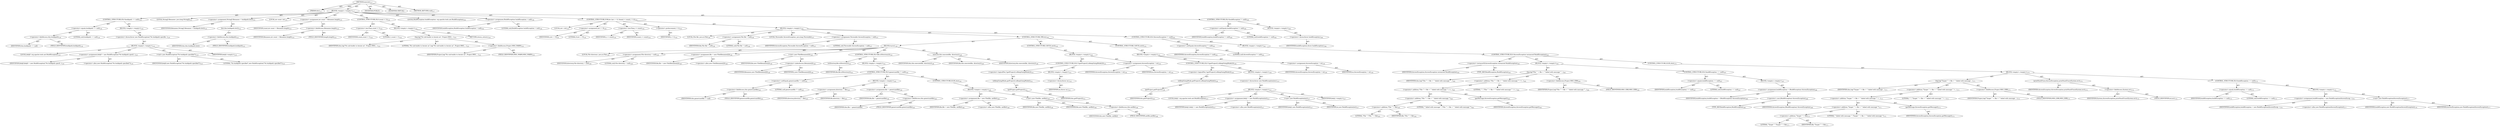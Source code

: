 digraph "execute" {  
"111669149696" [label = <(METHOD,execute)<SUB>117</SUB>> ]
"115964116992" [label = <(PARAM,this)<SUB>117</SUB>> ]
"25769803776" [label = <(BLOCK,&lt;empty&gt;,&lt;empty&gt;)<SUB>117</SUB>> ]
"47244640256" [label = <(CONTROL_STRUCTURE,IF,if (buildpath == null))<SUB>118</SUB>> ]
"30064771072" [label = <(&lt;operator&gt;.equals,buildpath == null)<SUB>118</SUB>> ]
"30064771073" [label = <(&lt;operator&gt;.fieldAccess,this.buildpath)<SUB>118</SUB>> ]
"68719476764" [label = <(IDENTIFIER,this,buildpath == null)> ]
"55834574848" [label = <(FIELD_IDENTIFIER,buildpath,buildpath)<SUB>118</SUB>> ]
"90194313216" [label = <(LITERAL,null,buildpath == null)<SUB>118</SUB>> ]
"25769803777" [label = <(BLOCK,&lt;empty&gt;,&lt;empty&gt;)<SUB>118</SUB>> ]
"30064771074" [label = <(&lt;operator&gt;.throw,throw new BuildException(&quot;No buildpath specifie...)<SUB>119</SUB>> ]
"25769803778" [label = <(BLOCK,&lt;empty&gt;,&lt;empty&gt;)<SUB>119</SUB>> ]
"94489280512" [label = <(LOCAL,$obj0: org.apache.tools.ant.BuildException)<SUB>119</SUB>> ]
"30064771075" [label = <(&lt;operator&gt;.assignment,$obj0 = new BuildException(&quot;No buildpath specif...)<SUB>119</SUB>> ]
"68719476765" [label = <(IDENTIFIER,$obj0,$obj0 = new BuildException(&quot;No buildpath specif...)<SUB>119</SUB>> ]
"30064771076" [label = <(&lt;operator&gt;.alloc,new BuildException(&quot;No buildpath specified&quot;))<SUB>119</SUB>> ]
"30064771077" [label = <(&lt;init&gt;,new BuildException(&quot;No buildpath specified&quot;))<SUB>119</SUB>> ]
"68719476766" [label = <(IDENTIFIER,$obj0,new BuildException(&quot;No buildpath specified&quot;))<SUB>119</SUB>> ]
"90194313217" [label = <(LITERAL,&quot;No buildpath specified&quot;,new BuildException(&quot;No buildpath specified&quot;))<SUB>119</SUB>> ]
"68719476767" [label = <(IDENTIFIER,$obj0,&lt;empty&gt;)<SUB>119</SUB>> ]
"94489280513" [label = <(LOCAL,String[] filenames: java.lang.String[])<SUB>122</SUB>> ]
"30064771078" [label = <(&lt;operator&gt;.assignment,String[] filenames = buildpath.list())<SUB>122</SUB>> ]
"68719476768" [label = <(IDENTIFIER,filenames,String[] filenames = buildpath.list())<SUB>122</SUB>> ]
"30064771079" [label = <(list,this.buildpath.list())<SUB>122</SUB>> ]
"30064771080" [label = <(&lt;operator&gt;.fieldAccess,this.buildpath)<SUB>122</SUB>> ]
"68719476769" [label = <(IDENTIFIER,this,this.buildpath.list())> ]
"55834574849" [label = <(FIELD_IDENTIFIER,buildpath,buildpath)<SUB>122</SUB>> ]
"94489280514" [label = <(LOCAL,int count: int)<SUB>123</SUB>> ]
"30064771081" [label = <(&lt;operator&gt;.assignment,int count = filenames.length)<SUB>123</SUB>> ]
"68719476770" [label = <(IDENTIFIER,count,int count = filenames.length)<SUB>123</SUB>> ]
"30064771082" [label = <(&lt;operator&gt;.fieldAccess,filenames.length)<SUB>123</SUB>> ]
"68719476771" [label = <(IDENTIFIER,filenames,int count = filenames.length)<SUB>123</SUB>> ]
"55834574850" [label = <(FIELD_IDENTIFIER,length,length)<SUB>123</SUB>> ]
"47244640257" [label = <(CONTROL_STRUCTURE,IF,if (count &lt; 1))<SUB>124</SUB>> ]
"30064771083" [label = <(&lt;operator&gt;.lessThan,count &lt; 1)<SUB>124</SUB>> ]
"68719476772" [label = <(IDENTIFIER,count,count &lt; 1)<SUB>124</SUB>> ]
"90194313218" [label = <(LITERAL,1,count &lt; 1)<SUB>124</SUB>> ]
"25769803779" [label = <(BLOCK,&lt;empty&gt;,&lt;empty&gt;)<SUB>124</SUB>> ]
"30064771084" [label = <(log,log(&quot;No sub-builds to iterate on&quot;, Project.MSG_...)<SUB>125</SUB>> ]
"68719476736" [label = <(IDENTIFIER,this,log(&quot;No sub-builds to iterate on&quot;, Project.MSG_...)<SUB>125</SUB>> ]
"90194313219" [label = <(LITERAL,&quot;No sub-builds to iterate on&quot;,log(&quot;No sub-builds to iterate on&quot;, Project.MSG_...)<SUB>125</SUB>> ]
"30064771085" [label = <(&lt;operator&gt;.fieldAccess,Project.MSG_WARN)<SUB>125</SUB>> ]
"68719476773" [label = <(IDENTIFIER,Project,log(&quot;No sub-builds to iterate on&quot;, Project.MSG_...)<SUB>125</SUB>> ]
"55834574851" [label = <(FIELD_IDENTIFIER,MSG_WARN,MSG_WARN)<SUB>125</SUB>> ]
"146028888064" [label = <(RETURN,return;,return;)<SUB>126</SUB>> ]
"94489280515" [label = <(LOCAL,BuildException buildException: org.apache.tools.ant.BuildException)<SUB>134</SUB>> ]
"30064771086" [label = <(&lt;operator&gt;.assignment,BuildException buildException = null)<SUB>134</SUB>> ]
"68719476774" [label = <(IDENTIFIER,buildException,BuildException buildException = null)<SUB>134</SUB>> ]
"90194313220" [label = <(LITERAL,null,BuildException buildException = null)<SUB>134</SUB>> ]
"47244640258" [label = <(CONTROL_STRUCTURE,FOR,for (int i = 0; Some(i &lt; count); ++i))<SUB>135</SUB>> ]
"94489280516" [label = <(LOCAL,int i: int)<SUB>135</SUB>> ]
"30064771087" [label = <(&lt;operator&gt;.assignment,int i = 0)<SUB>135</SUB>> ]
"68719476775" [label = <(IDENTIFIER,i,int i = 0)<SUB>135</SUB>> ]
"90194313221" [label = <(LITERAL,0,int i = 0)<SUB>135</SUB>> ]
"30064771088" [label = <(&lt;operator&gt;.lessThan,i &lt; count)<SUB>135</SUB>> ]
"68719476776" [label = <(IDENTIFIER,i,i &lt; count)<SUB>135</SUB>> ]
"68719476777" [label = <(IDENTIFIER,count,i &lt; count)<SUB>135</SUB>> ]
"30064771089" [label = <(&lt;operator&gt;.preIncrement,++i)<SUB>135</SUB>> ]
"68719476778" [label = <(IDENTIFIER,i,++i)<SUB>135</SUB>> ]
"25769803780" [label = <(BLOCK,&lt;empty&gt;,&lt;empty&gt;)<SUB>135</SUB>> ]
"94489280517" [label = <(LOCAL,File file: java.io.File)<SUB>136</SUB>> ]
"30064771090" [label = <(&lt;operator&gt;.assignment,File file = null)<SUB>136</SUB>> ]
"68719476779" [label = <(IDENTIFIER,file,File file = null)<SUB>136</SUB>> ]
"90194313222" [label = <(LITERAL,null,File file = null)<SUB>136</SUB>> ]
"94489280518" [label = <(LOCAL,Throwable thrownException: java.lang.Throwable)<SUB>137</SUB>> ]
"30064771091" [label = <(&lt;operator&gt;.assignment,Throwable thrownException = null)<SUB>137</SUB>> ]
"68719476780" [label = <(IDENTIFIER,thrownException,Throwable thrownException = null)<SUB>137</SUB>> ]
"90194313223" [label = <(LITERAL,null,Throwable thrownException = null)<SUB>137</SUB>> ]
"47244640259" [label = <(CONTROL_STRUCTURE,TRY,try)<SUB>138</SUB>> ]
"25769803781" [label = <(BLOCK,try,try)<SUB>138</SUB>> ]
"94489280519" [label = <(LOCAL,File directory: java.io.File)<SUB>139</SUB>> ]
"30064771092" [label = <(&lt;operator&gt;.assignment,File directory = null)<SUB>139</SUB>> ]
"68719476781" [label = <(IDENTIFIER,directory,File directory = null)<SUB>139</SUB>> ]
"90194313224" [label = <(LITERAL,null,File directory = null)<SUB>139</SUB>> ]
"30064771093" [label = <(&lt;operator&gt;.assignment,file = new File(filenames[i]))<SUB>140</SUB>> ]
"68719476782" [label = <(IDENTIFIER,file,file = new File(filenames[i]))<SUB>140</SUB>> ]
"30064771094" [label = <(&lt;operator&gt;.alloc,new File(filenames[i]))<SUB>140</SUB>> ]
"30064771095" [label = <(&lt;init&gt;,new File(filenames[i]))<SUB>140</SUB>> ]
"68719476783" [label = <(IDENTIFIER,file,new File(filenames[i]))<SUB>140</SUB>> ]
"30064771096" [label = <(&lt;operator&gt;.indexAccess,filenames[i])<SUB>140</SUB>> ]
"68719476784" [label = <(IDENTIFIER,filenames,new File(filenames[i]))<SUB>140</SUB>> ]
"68719476785" [label = <(IDENTIFIER,i,new File(filenames[i]))<SUB>140</SUB>> ]
"47244640260" [label = <(CONTROL_STRUCTURE,IF,if (file.isDirectory()))<SUB>141</SUB>> ]
"30064771097" [label = <(isDirectory,file.isDirectory())<SUB>141</SUB>> ]
"68719476786" [label = <(IDENTIFIER,file,file.isDirectory())<SUB>141</SUB>> ]
"25769803782" [label = <(BLOCK,&lt;empty&gt;,&lt;empty&gt;)<SUB>141</SUB>> ]
"47244640261" [label = <(CONTROL_STRUCTURE,IF,if (genericantfile != null))<SUB>142</SUB>> ]
"30064771098" [label = <(&lt;operator&gt;.notEquals,genericantfile != null)<SUB>142</SUB>> ]
"30064771099" [label = <(&lt;operator&gt;.fieldAccess,this.genericantfile)<SUB>142</SUB>> ]
"68719476787" [label = <(IDENTIFIER,this,genericantfile != null)> ]
"55834574852" [label = <(FIELD_IDENTIFIER,genericantfile,genericantfile)<SUB>142</SUB>> ]
"90194313225" [label = <(LITERAL,null,genericantfile != null)<SUB>142</SUB>> ]
"25769803783" [label = <(BLOCK,&lt;empty&gt;,&lt;empty&gt;)<SUB>142</SUB>> ]
"30064771100" [label = <(&lt;operator&gt;.assignment,directory = file)<SUB>143</SUB>> ]
"68719476788" [label = <(IDENTIFIER,directory,directory = file)<SUB>143</SUB>> ]
"68719476789" [label = <(IDENTIFIER,file,directory = file)<SUB>143</SUB>> ]
"30064771101" [label = <(&lt;operator&gt;.assignment,file = genericantfile)<SUB>144</SUB>> ]
"68719476790" [label = <(IDENTIFIER,file,file = genericantfile)<SUB>144</SUB>> ]
"30064771102" [label = <(&lt;operator&gt;.fieldAccess,this.genericantfile)<SUB>144</SUB>> ]
"68719476791" [label = <(IDENTIFIER,this,file = genericantfile)> ]
"55834574853" [label = <(FIELD_IDENTIFIER,genericantfile,genericantfile)<SUB>144</SUB>> ]
"47244640262" [label = <(CONTROL_STRUCTURE,ELSE,else)<SUB>145</SUB>> ]
"25769803784" [label = <(BLOCK,&lt;empty&gt;,&lt;empty&gt;)<SUB>145</SUB>> ]
"30064771103" [label = <(&lt;operator&gt;.assignment,file = new File(file, antfile))<SUB>146</SUB>> ]
"68719476792" [label = <(IDENTIFIER,file,file = new File(file, antfile))<SUB>146</SUB>> ]
"30064771104" [label = <(&lt;operator&gt;.alloc,new File(file, antfile))<SUB>146</SUB>> ]
"30064771105" [label = <(&lt;init&gt;,new File(file, antfile))<SUB>146</SUB>> ]
"68719476793" [label = <(IDENTIFIER,file,new File(file, antfile))<SUB>146</SUB>> ]
"68719476794" [label = <(IDENTIFIER,file,new File(file, antfile))<SUB>146</SUB>> ]
"30064771106" [label = <(&lt;operator&gt;.fieldAccess,this.antfile)<SUB>146</SUB>> ]
"68719476795" [label = <(IDENTIFIER,this,new File(file, antfile))> ]
"55834574854" [label = <(FIELD_IDENTIFIER,antfile,antfile)<SUB>146</SUB>> ]
"30064771107" [label = <(execute,this.execute(file, directory))<SUB>149</SUB>> ]
"68719476737" [label = <(IDENTIFIER,this,this.execute(file, directory))<SUB>149</SUB>> ]
"68719476796" [label = <(IDENTIFIER,file,this.execute(file, directory))<SUB>149</SUB>> ]
"68719476797" [label = <(IDENTIFIER,directory,this.execute(file, directory))<SUB>149</SUB>> ]
"47244640263" [label = <(CONTROL_STRUCTURE,CATCH,catch)<SUB>150</SUB>> ]
"25769803785" [label = <(BLOCK,&lt;empty&gt;,&lt;empty&gt;)<SUB>150</SUB>> ]
"47244640264" [label = <(CONTROL_STRUCTURE,IF,if (!(getProject().isKeepGoingMode())))<SUB>151</SUB>> ]
"30064771108" [label = <(&lt;operator&gt;.logicalNot,!(getProject().isKeepGoingMode()))<SUB>151</SUB>> ]
"30064771109" [label = <(isKeepGoingMode,getProject().isKeepGoingMode())<SUB>151</SUB>> ]
"30064771110" [label = <(getProject,getProject())<SUB>151</SUB>> ]
"68719476738" [label = <(IDENTIFIER,this,getProject())<SUB>151</SUB>> ]
"25769803786" [label = <(BLOCK,&lt;empty&gt;,&lt;empty&gt;)<SUB>151</SUB>> ]
"30064771111" [label = <(&lt;operator&gt;.throw,throw ex;)<SUB>152</SUB>> ]
"68719476798" [label = <(IDENTIFIER,ex,throw ex;)<SUB>152</SUB>> ]
"30064771112" [label = <(&lt;operator&gt;.assignment,thrownException = ex)<SUB>154</SUB>> ]
"68719476799" [label = <(IDENTIFIER,thrownException,thrownException = ex)<SUB>154</SUB>> ]
"68719476800" [label = <(IDENTIFIER,ex,thrownException = ex)<SUB>154</SUB>> ]
"47244640265" [label = <(CONTROL_STRUCTURE,CATCH,catch)<SUB>155</SUB>> ]
"25769803787" [label = <(BLOCK,&lt;empty&gt;,&lt;empty&gt;)<SUB>155</SUB>> ]
"47244640266" [label = <(CONTROL_STRUCTURE,IF,if (!(getProject().isKeepGoingMode())))<SUB>156</SUB>> ]
"30064771113" [label = <(&lt;operator&gt;.logicalNot,!(getProject().isKeepGoingMode()))<SUB>156</SUB>> ]
"30064771114" [label = <(isKeepGoingMode,getProject().isKeepGoingMode())<SUB>156</SUB>> ]
"30064771115" [label = <(getProject,getProject())<SUB>156</SUB>> ]
"68719476739" [label = <(IDENTIFIER,this,getProject())<SUB>156</SUB>> ]
"25769803788" [label = <(BLOCK,&lt;empty&gt;,&lt;empty&gt;)<SUB>156</SUB>> ]
"30064771116" [label = <(&lt;operator&gt;.throw,throw new BuildException(ex);)<SUB>157</SUB>> ]
"25769803789" [label = <(BLOCK,&lt;empty&gt;,&lt;empty&gt;)<SUB>157</SUB>> ]
"94489280520" [label = <(LOCAL,$obj1: org.apache.tools.ant.BuildException)<SUB>157</SUB>> ]
"30064771117" [label = <(&lt;operator&gt;.assignment,$obj1 = new BuildException(ex))<SUB>157</SUB>> ]
"68719476801" [label = <(IDENTIFIER,$obj1,$obj1 = new BuildException(ex))<SUB>157</SUB>> ]
"30064771118" [label = <(&lt;operator&gt;.alloc,new BuildException(ex))<SUB>157</SUB>> ]
"30064771119" [label = <(&lt;init&gt;,new BuildException(ex))<SUB>157</SUB>> ]
"68719476802" [label = <(IDENTIFIER,$obj1,new BuildException(ex))<SUB>157</SUB>> ]
"68719476803" [label = <(IDENTIFIER,ex,new BuildException(ex))<SUB>157</SUB>> ]
"68719476804" [label = <(IDENTIFIER,$obj1,&lt;empty&gt;)<SUB>157</SUB>> ]
"30064771120" [label = <(&lt;operator&gt;.assignment,thrownException = ex)<SUB>159</SUB>> ]
"68719476805" [label = <(IDENTIFIER,thrownException,thrownException = ex)<SUB>159</SUB>> ]
"68719476806" [label = <(IDENTIFIER,ex,thrownException = ex)<SUB>159</SUB>> ]
"47244640267" [label = <(CONTROL_STRUCTURE,IF,if (thrownException != null))<SUB>161</SUB>> ]
"30064771121" [label = <(&lt;operator&gt;.notEquals,thrownException != null)<SUB>161</SUB>> ]
"68719476807" [label = <(IDENTIFIER,thrownException,thrownException != null)<SUB>161</SUB>> ]
"90194313226" [label = <(LITERAL,null,thrownException != null)<SUB>161</SUB>> ]
"25769803790" [label = <(BLOCK,&lt;empty&gt;,&lt;empty&gt;)<SUB>161</SUB>> ]
"47244640268" [label = <(CONTROL_STRUCTURE,IF,if (thrownException instanceof BuildException))<SUB>162</SUB>> ]
"30064771122" [label = <(&lt;operator&gt;.instanceOf,thrownException instanceof BuildException)<SUB>162</SUB>> ]
"68719476808" [label = <(IDENTIFIER,thrownException,thrownException instanceof BuildException)<SUB>162</SUB>> ]
"180388626432" [label = <(TYPE_REF,BuildException,BuildException)<SUB>162</SUB>> ]
"25769803791" [label = <(BLOCK,&lt;empty&gt;,&lt;empty&gt;)<SUB>162</SUB>> ]
"30064771123" [label = <(log,log(&quot;File '&quot; + file + &quot;' failed with message '&quot;...)<SUB>163</SUB>> ]
"68719476740" [label = <(IDENTIFIER,this,log(&quot;File '&quot; + file + &quot;' failed with message '&quot;...)<SUB>163</SUB>> ]
"30064771124" [label = <(&lt;operator&gt;.addition,&quot;File '&quot; + file + &quot;' failed with message '&quot; + t...)<SUB>163</SUB>> ]
"30064771125" [label = <(&lt;operator&gt;.addition,&quot;File '&quot; + file + &quot;' failed with message '&quot; + t...)<SUB>163</SUB>> ]
"30064771126" [label = <(&lt;operator&gt;.addition,&quot;File '&quot; + file + &quot;' failed with message '&quot;)<SUB>163</SUB>> ]
"30064771127" [label = <(&lt;operator&gt;.addition,&quot;File '&quot; + file)<SUB>163</SUB>> ]
"90194313227" [label = <(LITERAL,&quot;File '&quot;,&quot;File '&quot; + file)<SUB>163</SUB>> ]
"68719476809" [label = <(IDENTIFIER,file,&quot;File '&quot; + file)<SUB>163</SUB>> ]
"90194313228" [label = <(LITERAL,&quot;' failed with message '&quot;,&quot;File '&quot; + file + &quot;' failed with message '&quot;)<SUB>164</SUB>> ]
"30064771128" [label = <(getMessage,thrownException.getMessage())<SUB>165</SUB>> ]
"68719476810" [label = <(IDENTIFIER,thrownException,thrownException.getMessage())<SUB>165</SUB>> ]
"90194313229" [label = <(LITERAL,&quot;'.&quot;,&quot;File '&quot; + file + &quot;' failed with message '&quot; + t...)<SUB>165</SUB>> ]
"30064771129" [label = <(&lt;operator&gt;.fieldAccess,Project.MSG_ERR)<SUB>165</SUB>> ]
"68719476811" [label = <(IDENTIFIER,Project,log(&quot;File '&quot; + file + &quot;' failed with message '&quot;...)<SUB>165</SUB>> ]
"55834574855" [label = <(FIELD_IDENTIFIER,MSG_ERR,MSG_ERR)<SUB>165</SUB>> ]
"47244640269" [label = <(CONTROL_STRUCTURE,IF,if (buildException == null))<SUB>167</SUB>> ]
"30064771130" [label = <(&lt;operator&gt;.equals,buildException == null)<SUB>167</SUB>> ]
"68719476812" [label = <(IDENTIFIER,buildException,buildException == null)<SUB>167</SUB>> ]
"90194313230" [label = <(LITERAL,null,buildException == null)<SUB>167</SUB>> ]
"25769803792" [label = <(BLOCK,&lt;empty&gt;,&lt;empty&gt;)<SUB>167</SUB>> ]
"30064771131" [label = <(&lt;operator&gt;.assignment,buildException = (BuildException) thrownException)<SUB>168</SUB>> ]
"68719476813" [label = <(IDENTIFIER,buildException,buildException = (BuildException) thrownException)<SUB>168</SUB>> ]
"30064771132" [label = <(&lt;operator&gt;.cast,(BuildException) thrownException)<SUB>168</SUB>> ]
"180388626433" [label = <(TYPE_REF,BuildException,BuildException)<SUB>168</SUB>> ]
"68719476814" [label = <(IDENTIFIER,thrownException,(BuildException) thrownException)<SUB>168</SUB>> ]
"47244640270" [label = <(CONTROL_STRUCTURE,ELSE,else)<SUB>170</SUB>> ]
"25769803793" [label = <(BLOCK,&lt;empty&gt;,&lt;empty&gt;)<SUB>170</SUB>> ]
"30064771133" [label = <(log,log(&quot;Target '&quot; + file + &quot;' failed with message ...)<SUB>171</SUB>> ]
"68719476741" [label = <(IDENTIFIER,this,log(&quot;Target '&quot; + file + &quot;' failed with message ...)<SUB>171</SUB>> ]
"30064771134" [label = <(&lt;operator&gt;.addition,&quot;Target '&quot; + file + &quot;' failed with message '&quot; +...)<SUB>171</SUB>> ]
"30064771135" [label = <(&lt;operator&gt;.addition,&quot;Target '&quot; + file + &quot;' failed with message '&quot; +...)<SUB>171</SUB>> ]
"30064771136" [label = <(&lt;operator&gt;.addition,&quot;Target '&quot; + file + &quot;' failed with message '&quot;)<SUB>171</SUB>> ]
"30064771137" [label = <(&lt;operator&gt;.addition,&quot;Target '&quot; + file)<SUB>171</SUB>> ]
"90194313231" [label = <(LITERAL,&quot;Target '&quot;,&quot;Target '&quot; + file)<SUB>171</SUB>> ]
"68719476815" [label = <(IDENTIFIER,file,&quot;Target '&quot; + file)<SUB>171</SUB>> ]
"90194313232" [label = <(LITERAL,&quot;' failed with message '&quot;,&quot;Target '&quot; + file + &quot;' failed with message '&quot;)<SUB>172</SUB>> ]
"30064771138" [label = <(getMessage,thrownException.getMessage())<SUB>173</SUB>> ]
"68719476816" [label = <(IDENTIFIER,thrownException,thrownException.getMessage())<SUB>173</SUB>> ]
"90194313233" [label = <(LITERAL,&quot;'.&quot;,&quot;Target '&quot; + file + &quot;' failed with message '&quot; +...)<SUB>173</SUB>> ]
"30064771139" [label = <(&lt;operator&gt;.fieldAccess,Project.MSG_ERR)<SUB>173</SUB>> ]
"68719476817" [label = <(IDENTIFIER,Project,log(&quot;Target '&quot; + file + &quot;' failed with message ...)<SUB>173</SUB>> ]
"55834574856" [label = <(FIELD_IDENTIFIER,MSG_ERR,MSG_ERR)<SUB>173</SUB>> ]
"30064771140" [label = <(printStackTrace,thrownException.printStackTrace(System.err))<SUB>174</SUB>> ]
"68719476818" [label = <(IDENTIFIER,thrownException,thrownException.printStackTrace(System.err))<SUB>174</SUB>> ]
"30064771141" [label = <(&lt;operator&gt;.fieldAccess,System.err)<SUB>174</SUB>> ]
"68719476819" [label = <(IDENTIFIER,System,thrownException.printStackTrace(System.err))<SUB>174</SUB>> ]
"55834574857" [label = <(FIELD_IDENTIFIER,err,err)<SUB>174</SUB>> ]
"47244640271" [label = <(CONTROL_STRUCTURE,IF,if (buildException == null))<SUB>175</SUB>> ]
"30064771142" [label = <(&lt;operator&gt;.equals,buildException == null)<SUB>175</SUB>> ]
"68719476820" [label = <(IDENTIFIER,buildException,buildException == null)<SUB>175</SUB>> ]
"90194313234" [label = <(LITERAL,null,buildException == null)<SUB>175</SUB>> ]
"25769803794" [label = <(BLOCK,&lt;empty&gt;,&lt;empty&gt;)<SUB>175</SUB>> ]
"30064771143" [label = <(&lt;operator&gt;.assignment,buildException = new BuildException(thrownExcep...)<SUB>176</SUB>> ]
"68719476821" [label = <(IDENTIFIER,buildException,buildException = new BuildException(thrownExcep...)<SUB>176</SUB>> ]
"30064771144" [label = <(&lt;operator&gt;.alloc,new BuildException(thrownException))<SUB>177</SUB>> ]
"30064771145" [label = <(&lt;init&gt;,new BuildException(thrownException))<SUB>177</SUB>> ]
"68719476822" [label = <(IDENTIFIER,buildException,new BuildException(thrownException))<SUB>176</SUB>> ]
"68719476823" [label = <(IDENTIFIER,thrownException,new BuildException(thrownException))<SUB>177</SUB>> ]
"47244640272" [label = <(CONTROL_STRUCTURE,IF,if (buildException != null))<SUB>183</SUB>> ]
"30064771146" [label = <(&lt;operator&gt;.notEquals,buildException != null)<SUB>183</SUB>> ]
"68719476824" [label = <(IDENTIFIER,buildException,buildException != null)<SUB>183</SUB>> ]
"90194313235" [label = <(LITERAL,null,buildException != null)<SUB>183</SUB>> ]
"25769803795" [label = <(BLOCK,&lt;empty&gt;,&lt;empty&gt;)<SUB>183</SUB>> ]
"30064771147" [label = <(&lt;operator&gt;.throw,throw buildException;)<SUB>184</SUB>> ]
"68719476825" [label = <(IDENTIFIER,buildException,throw buildException;)<SUB>184</SUB>> ]
"133143986187" [label = <(MODIFIER,PUBLIC)> ]
"133143986188" [label = <(MODIFIER,VIRTUAL)> ]
"128849018880" [label = <(METHOD_RETURN,void)<SUB>117</SUB>> ]
  "111669149696" -> "115964116992"  [ label = "AST: "] 
  "111669149696" -> "25769803776"  [ label = "AST: "] 
  "111669149696" -> "133143986187"  [ label = "AST: "] 
  "111669149696" -> "133143986188"  [ label = "AST: "] 
  "111669149696" -> "128849018880"  [ label = "AST: "] 
  "25769803776" -> "47244640256"  [ label = "AST: "] 
  "25769803776" -> "94489280513"  [ label = "AST: "] 
  "25769803776" -> "30064771078"  [ label = "AST: "] 
  "25769803776" -> "94489280514"  [ label = "AST: "] 
  "25769803776" -> "30064771081"  [ label = "AST: "] 
  "25769803776" -> "47244640257"  [ label = "AST: "] 
  "25769803776" -> "94489280515"  [ label = "AST: "] 
  "25769803776" -> "30064771086"  [ label = "AST: "] 
  "25769803776" -> "47244640258"  [ label = "AST: "] 
  "25769803776" -> "47244640272"  [ label = "AST: "] 
  "47244640256" -> "30064771072"  [ label = "AST: "] 
  "47244640256" -> "25769803777"  [ label = "AST: "] 
  "30064771072" -> "30064771073"  [ label = "AST: "] 
  "30064771072" -> "90194313216"  [ label = "AST: "] 
  "30064771073" -> "68719476764"  [ label = "AST: "] 
  "30064771073" -> "55834574848"  [ label = "AST: "] 
  "25769803777" -> "30064771074"  [ label = "AST: "] 
  "30064771074" -> "25769803778"  [ label = "AST: "] 
  "25769803778" -> "94489280512"  [ label = "AST: "] 
  "25769803778" -> "30064771075"  [ label = "AST: "] 
  "25769803778" -> "30064771077"  [ label = "AST: "] 
  "25769803778" -> "68719476767"  [ label = "AST: "] 
  "30064771075" -> "68719476765"  [ label = "AST: "] 
  "30064771075" -> "30064771076"  [ label = "AST: "] 
  "30064771077" -> "68719476766"  [ label = "AST: "] 
  "30064771077" -> "90194313217"  [ label = "AST: "] 
  "30064771078" -> "68719476768"  [ label = "AST: "] 
  "30064771078" -> "30064771079"  [ label = "AST: "] 
  "30064771079" -> "30064771080"  [ label = "AST: "] 
  "30064771080" -> "68719476769"  [ label = "AST: "] 
  "30064771080" -> "55834574849"  [ label = "AST: "] 
  "30064771081" -> "68719476770"  [ label = "AST: "] 
  "30064771081" -> "30064771082"  [ label = "AST: "] 
  "30064771082" -> "68719476771"  [ label = "AST: "] 
  "30064771082" -> "55834574850"  [ label = "AST: "] 
  "47244640257" -> "30064771083"  [ label = "AST: "] 
  "47244640257" -> "25769803779"  [ label = "AST: "] 
  "30064771083" -> "68719476772"  [ label = "AST: "] 
  "30064771083" -> "90194313218"  [ label = "AST: "] 
  "25769803779" -> "30064771084"  [ label = "AST: "] 
  "25769803779" -> "146028888064"  [ label = "AST: "] 
  "30064771084" -> "68719476736"  [ label = "AST: "] 
  "30064771084" -> "90194313219"  [ label = "AST: "] 
  "30064771084" -> "30064771085"  [ label = "AST: "] 
  "30064771085" -> "68719476773"  [ label = "AST: "] 
  "30064771085" -> "55834574851"  [ label = "AST: "] 
  "30064771086" -> "68719476774"  [ label = "AST: "] 
  "30064771086" -> "90194313220"  [ label = "AST: "] 
  "47244640258" -> "94489280516"  [ label = "AST: "] 
  "47244640258" -> "30064771087"  [ label = "AST: "] 
  "47244640258" -> "30064771088"  [ label = "AST: "] 
  "47244640258" -> "30064771089"  [ label = "AST: "] 
  "47244640258" -> "25769803780"  [ label = "AST: "] 
  "30064771087" -> "68719476775"  [ label = "AST: "] 
  "30064771087" -> "90194313221"  [ label = "AST: "] 
  "30064771088" -> "68719476776"  [ label = "AST: "] 
  "30064771088" -> "68719476777"  [ label = "AST: "] 
  "30064771089" -> "68719476778"  [ label = "AST: "] 
  "25769803780" -> "94489280517"  [ label = "AST: "] 
  "25769803780" -> "30064771090"  [ label = "AST: "] 
  "25769803780" -> "94489280518"  [ label = "AST: "] 
  "25769803780" -> "30064771091"  [ label = "AST: "] 
  "25769803780" -> "47244640259"  [ label = "AST: "] 
  "25769803780" -> "47244640267"  [ label = "AST: "] 
  "30064771090" -> "68719476779"  [ label = "AST: "] 
  "30064771090" -> "90194313222"  [ label = "AST: "] 
  "30064771091" -> "68719476780"  [ label = "AST: "] 
  "30064771091" -> "90194313223"  [ label = "AST: "] 
  "47244640259" -> "25769803781"  [ label = "AST: "] 
  "47244640259" -> "47244640263"  [ label = "AST: "] 
  "47244640259" -> "47244640265"  [ label = "AST: "] 
  "25769803781" -> "94489280519"  [ label = "AST: "] 
  "25769803781" -> "30064771092"  [ label = "AST: "] 
  "25769803781" -> "30064771093"  [ label = "AST: "] 
  "25769803781" -> "30064771095"  [ label = "AST: "] 
  "25769803781" -> "47244640260"  [ label = "AST: "] 
  "25769803781" -> "30064771107"  [ label = "AST: "] 
  "30064771092" -> "68719476781"  [ label = "AST: "] 
  "30064771092" -> "90194313224"  [ label = "AST: "] 
  "30064771093" -> "68719476782"  [ label = "AST: "] 
  "30064771093" -> "30064771094"  [ label = "AST: "] 
  "30064771095" -> "68719476783"  [ label = "AST: "] 
  "30064771095" -> "30064771096"  [ label = "AST: "] 
  "30064771096" -> "68719476784"  [ label = "AST: "] 
  "30064771096" -> "68719476785"  [ label = "AST: "] 
  "47244640260" -> "30064771097"  [ label = "AST: "] 
  "47244640260" -> "25769803782"  [ label = "AST: "] 
  "30064771097" -> "68719476786"  [ label = "AST: "] 
  "25769803782" -> "47244640261"  [ label = "AST: "] 
  "47244640261" -> "30064771098"  [ label = "AST: "] 
  "47244640261" -> "25769803783"  [ label = "AST: "] 
  "47244640261" -> "47244640262"  [ label = "AST: "] 
  "30064771098" -> "30064771099"  [ label = "AST: "] 
  "30064771098" -> "90194313225"  [ label = "AST: "] 
  "30064771099" -> "68719476787"  [ label = "AST: "] 
  "30064771099" -> "55834574852"  [ label = "AST: "] 
  "25769803783" -> "30064771100"  [ label = "AST: "] 
  "25769803783" -> "30064771101"  [ label = "AST: "] 
  "30064771100" -> "68719476788"  [ label = "AST: "] 
  "30064771100" -> "68719476789"  [ label = "AST: "] 
  "30064771101" -> "68719476790"  [ label = "AST: "] 
  "30064771101" -> "30064771102"  [ label = "AST: "] 
  "30064771102" -> "68719476791"  [ label = "AST: "] 
  "30064771102" -> "55834574853"  [ label = "AST: "] 
  "47244640262" -> "25769803784"  [ label = "AST: "] 
  "25769803784" -> "30064771103"  [ label = "AST: "] 
  "25769803784" -> "30064771105"  [ label = "AST: "] 
  "30064771103" -> "68719476792"  [ label = "AST: "] 
  "30064771103" -> "30064771104"  [ label = "AST: "] 
  "30064771105" -> "68719476793"  [ label = "AST: "] 
  "30064771105" -> "68719476794"  [ label = "AST: "] 
  "30064771105" -> "30064771106"  [ label = "AST: "] 
  "30064771106" -> "68719476795"  [ label = "AST: "] 
  "30064771106" -> "55834574854"  [ label = "AST: "] 
  "30064771107" -> "68719476737"  [ label = "AST: "] 
  "30064771107" -> "68719476796"  [ label = "AST: "] 
  "30064771107" -> "68719476797"  [ label = "AST: "] 
  "47244640263" -> "25769803785"  [ label = "AST: "] 
  "25769803785" -> "47244640264"  [ label = "AST: "] 
  "25769803785" -> "30064771112"  [ label = "AST: "] 
  "47244640264" -> "30064771108"  [ label = "AST: "] 
  "47244640264" -> "25769803786"  [ label = "AST: "] 
  "30064771108" -> "30064771109"  [ label = "AST: "] 
  "30064771109" -> "30064771110"  [ label = "AST: "] 
  "30064771110" -> "68719476738"  [ label = "AST: "] 
  "25769803786" -> "30064771111"  [ label = "AST: "] 
  "30064771111" -> "68719476798"  [ label = "AST: "] 
  "30064771112" -> "68719476799"  [ label = "AST: "] 
  "30064771112" -> "68719476800"  [ label = "AST: "] 
  "47244640265" -> "25769803787"  [ label = "AST: "] 
  "25769803787" -> "47244640266"  [ label = "AST: "] 
  "25769803787" -> "30064771120"  [ label = "AST: "] 
  "47244640266" -> "30064771113"  [ label = "AST: "] 
  "47244640266" -> "25769803788"  [ label = "AST: "] 
  "30064771113" -> "30064771114"  [ label = "AST: "] 
  "30064771114" -> "30064771115"  [ label = "AST: "] 
  "30064771115" -> "68719476739"  [ label = "AST: "] 
  "25769803788" -> "30064771116"  [ label = "AST: "] 
  "30064771116" -> "25769803789"  [ label = "AST: "] 
  "25769803789" -> "94489280520"  [ label = "AST: "] 
  "25769803789" -> "30064771117"  [ label = "AST: "] 
  "25769803789" -> "30064771119"  [ label = "AST: "] 
  "25769803789" -> "68719476804"  [ label = "AST: "] 
  "30064771117" -> "68719476801"  [ label = "AST: "] 
  "30064771117" -> "30064771118"  [ label = "AST: "] 
  "30064771119" -> "68719476802"  [ label = "AST: "] 
  "30064771119" -> "68719476803"  [ label = "AST: "] 
  "30064771120" -> "68719476805"  [ label = "AST: "] 
  "30064771120" -> "68719476806"  [ label = "AST: "] 
  "47244640267" -> "30064771121"  [ label = "AST: "] 
  "47244640267" -> "25769803790"  [ label = "AST: "] 
  "30064771121" -> "68719476807"  [ label = "AST: "] 
  "30064771121" -> "90194313226"  [ label = "AST: "] 
  "25769803790" -> "47244640268"  [ label = "AST: "] 
  "47244640268" -> "30064771122"  [ label = "AST: "] 
  "47244640268" -> "25769803791"  [ label = "AST: "] 
  "47244640268" -> "47244640270"  [ label = "AST: "] 
  "30064771122" -> "68719476808"  [ label = "AST: "] 
  "30064771122" -> "180388626432"  [ label = "AST: "] 
  "25769803791" -> "30064771123"  [ label = "AST: "] 
  "25769803791" -> "47244640269"  [ label = "AST: "] 
  "30064771123" -> "68719476740"  [ label = "AST: "] 
  "30064771123" -> "30064771124"  [ label = "AST: "] 
  "30064771123" -> "30064771129"  [ label = "AST: "] 
  "30064771124" -> "30064771125"  [ label = "AST: "] 
  "30064771124" -> "90194313229"  [ label = "AST: "] 
  "30064771125" -> "30064771126"  [ label = "AST: "] 
  "30064771125" -> "30064771128"  [ label = "AST: "] 
  "30064771126" -> "30064771127"  [ label = "AST: "] 
  "30064771126" -> "90194313228"  [ label = "AST: "] 
  "30064771127" -> "90194313227"  [ label = "AST: "] 
  "30064771127" -> "68719476809"  [ label = "AST: "] 
  "30064771128" -> "68719476810"  [ label = "AST: "] 
  "30064771129" -> "68719476811"  [ label = "AST: "] 
  "30064771129" -> "55834574855"  [ label = "AST: "] 
  "47244640269" -> "30064771130"  [ label = "AST: "] 
  "47244640269" -> "25769803792"  [ label = "AST: "] 
  "30064771130" -> "68719476812"  [ label = "AST: "] 
  "30064771130" -> "90194313230"  [ label = "AST: "] 
  "25769803792" -> "30064771131"  [ label = "AST: "] 
  "30064771131" -> "68719476813"  [ label = "AST: "] 
  "30064771131" -> "30064771132"  [ label = "AST: "] 
  "30064771132" -> "180388626433"  [ label = "AST: "] 
  "30064771132" -> "68719476814"  [ label = "AST: "] 
  "47244640270" -> "25769803793"  [ label = "AST: "] 
  "25769803793" -> "30064771133"  [ label = "AST: "] 
  "25769803793" -> "30064771140"  [ label = "AST: "] 
  "25769803793" -> "47244640271"  [ label = "AST: "] 
  "30064771133" -> "68719476741"  [ label = "AST: "] 
  "30064771133" -> "30064771134"  [ label = "AST: "] 
  "30064771133" -> "30064771139"  [ label = "AST: "] 
  "30064771134" -> "30064771135"  [ label = "AST: "] 
  "30064771134" -> "90194313233"  [ label = "AST: "] 
  "30064771135" -> "30064771136"  [ label = "AST: "] 
  "30064771135" -> "30064771138"  [ label = "AST: "] 
  "30064771136" -> "30064771137"  [ label = "AST: "] 
  "30064771136" -> "90194313232"  [ label = "AST: "] 
  "30064771137" -> "90194313231"  [ label = "AST: "] 
  "30064771137" -> "68719476815"  [ label = "AST: "] 
  "30064771138" -> "68719476816"  [ label = "AST: "] 
  "30064771139" -> "68719476817"  [ label = "AST: "] 
  "30064771139" -> "55834574856"  [ label = "AST: "] 
  "30064771140" -> "68719476818"  [ label = "AST: "] 
  "30064771140" -> "30064771141"  [ label = "AST: "] 
  "30064771141" -> "68719476819"  [ label = "AST: "] 
  "30064771141" -> "55834574857"  [ label = "AST: "] 
  "47244640271" -> "30064771142"  [ label = "AST: "] 
  "47244640271" -> "25769803794"  [ label = "AST: "] 
  "30064771142" -> "68719476820"  [ label = "AST: "] 
  "30064771142" -> "90194313234"  [ label = "AST: "] 
  "25769803794" -> "30064771143"  [ label = "AST: "] 
  "25769803794" -> "30064771145"  [ label = "AST: "] 
  "30064771143" -> "68719476821"  [ label = "AST: "] 
  "30064771143" -> "30064771144"  [ label = "AST: "] 
  "30064771145" -> "68719476822"  [ label = "AST: "] 
  "30064771145" -> "68719476823"  [ label = "AST: "] 
  "47244640272" -> "30064771146"  [ label = "AST: "] 
  "47244640272" -> "25769803795"  [ label = "AST: "] 
  "30064771146" -> "68719476824"  [ label = "AST: "] 
  "30064771146" -> "90194313235"  [ label = "AST: "] 
  "25769803795" -> "30064771147"  [ label = "AST: "] 
  "30064771147" -> "68719476825"  [ label = "AST: "] 
  "111669149696" -> "115964116992"  [ label = "DDG: "] 
}
